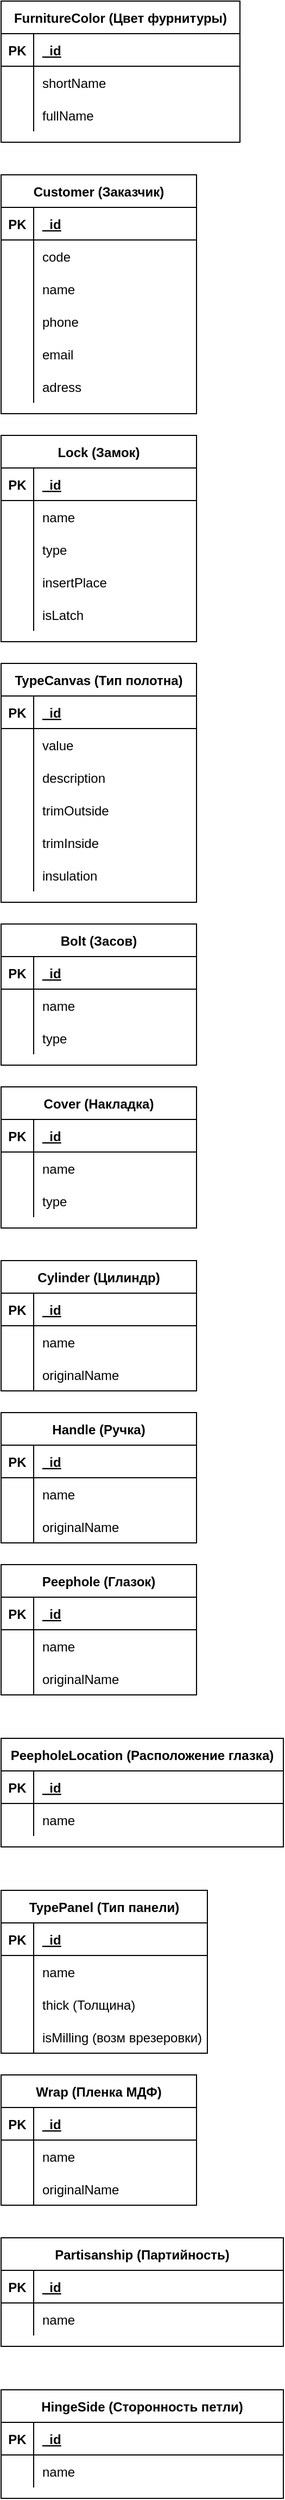 <mxfile version="14.9.0" type="device"><diagram id="l-mtYoBG8Vx6qsjBU6N0" name="Page-1"><mxGraphModel dx="1176" dy="794" grid="1" gridSize="10" guides="1" tooltips="1" connect="1" arrows="1" fold="1" page="1" pageScale="1" pageWidth="1169" pageHeight="1654" math="0" shadow="0"><root><mxCell id="0"/><mxCell id="1" parent="0"/><mxCell id="fNN3qeWHkNXf5BwSSyMO-2" value="FurnitureColor (Цвет фурнитуры)" style="shape=table;startSize=30;container=1;collapsible=1;childLayout=tableLayout;fixedRows=1;rowLines=0;fontStyle=1;align=center;resizeLast=1;swimlaneFillColor=none;" parent="1" vertex="1"><mxGeometry x="40" y="40" width="220" height="130" as="geometry"/></mxCell><mxCell id="fNN3qeWHkNXf5BwSSyMO-3" value="" style="shape=partialRectangle;collapsible=0;dropTarget=0;pointerEvents=0;fillColor=none;top=0;left=0;bottom=1;right=0;points=[[0,0.5],[1,0.5]];portConstraint=eastwest;" parent="fNN3qeWHkNXf5BwSSyMO-2" vertex="1"><mxGeometry y="30" width="220" height="30" as="geometry"/></mxCell><mxCell id="fNN3qeWHkNXf5BwSSyMO-4" value="PK" style="shape=partialRectangle;connectable=0;fillColor=none;top=0;left=0;bottom=0;right=0;fontStyle=1;overflow=hidden;" parent="fNN3qeWHkNXf5BwSSyMO-3" vertex="1"><mxGeometry width="30" height="30" as="geometry"/></mxCell><mxCell id="fNN3qeWHkNXf5BwSSyMO-5" value="_id" style="shape=partialRectangle;connectable=0;fillColor=none;top=0;left=0;bottom=0;right=0;align=left;spacingLeft=6;fontStyle=5;overflow=hidden;" parent="fNN3qeWHkNXf5BwSSyMO-3" vertex="1"><mxGeometry x="30" width="190" height="30" as="geometry"/></mxCell><mxCell id="fNN3qeWHkNXf5BwSSyMO-6" value="" style="shape=partialRectangle;collapsible=0;dropTarget=0;pointerEvents=0;fillColor=none;top=0;left=0;bottom=0;right=0;points=[[0,0.5],[1,0.5]];portConstraint=eastwest;" parent="fNN3qeWHkNXf5BwSSyMO-2" vertex="1"><mxGeometry y="60" width="220" height="30" as="geometry"/></mxCell><mxCell id="fNN3qeWHkNXf5BwSSyMO-7" value="" style="shape=partialRectangle;connectable=0;fillColor=none;top=0;left=0;bottom=0;right=0;editable=1;overflow=hidden;" parent="fNN3qeWHkNXf5BwSSyMO-6" vertex="1"><mxGeometry width="30" height="30" as="geometry"/></mxCell><mxCell id="fNN3qeWHkNXf5BwSSyMO-8" value="shortName" style="shape=partialRectangle;connectable=0;fillColor=none;top=0;left=0;bottom=0;right=0;align=left;spacingLeft=6;overflow=hidden;" parent="fNN3qeWHkNXf5BwSSyMO-6" vertex="1"><mxGeometry x="30" width="190" height="30" as="geometry"/></mxCell><mxCell id="fNN3qeWHkNXf5BwSSyMO-9" value="" style="shape=partialRectangle;collapsible=0;dropTarget=0;pointerEvents=0;fillColor=none;top=0;left=0;bottom=0;right=0;points=[[0,0.5],[1,0.5]];portConstraint=eastwest;" parent="fNN3qeWHkNXf5BwSSyMO-2" vertex="1"><mxGeometry y="90" width="220" height="30" as="geometry"/></mxCell><mxCell id="fNN3qeWHkNXf5BwSSyMO-10" value="" style="shape=partialRectangle;connectable=0;fillColor=none;top=0;left=0;bottom=0;right=0;editable=1;overflow=hidden;" parent="fNN3qeWHkNXf5BwSSyMO-9" vertex="1"><mxGeometry width="30" height="30" as="geometry"/></mxCell><mxCell id="fNN3qeWHkNXf5BwSSyMO-11" value="fullName" style="shape=partialRectangle;connectable=0;fillColor=none;top=0;left=0;bottom=0;right=0;align=left;spacingLeft=6;overflow=hidden;" parent="fNN3qeWHkNXf5BwSSyMO-9" vertex="1"><mxGeometry x="30" width="190" height="30" as="geometry"/></mxCell><mxCell id="fNN3qeWHkNXf5BwSSyMO-28" value="Customer (Заказчик)" style="shape=table;startSize=30;container=1;collapsible=1;childLayout=tableLayout;fixedRows=1;rowLines=0;fontStyle=1;align=center;resizeLast=1;" parent="1" vertex="1"><mxGeometry x="40" y="200" width="180" height="220" as="geometry"/></mxCell><mxCell id="fNN3qeWHkNXf5BwSSyMO-29" value="" style="shape=partialRectangle;collapsible=0;dropTarget=0;pointerEvents=0;fillColor=none;top=0;left=0;bottom=1;right=0;points=[[0,0.5],[1,0.5]];portConstraint=eastwest;" parent="fNN3qeWHkNXf5BwSSyMO-28" vertex="1"><mxGeometry y="30" width="180" height="30" as="geometry"/></mxCell><mxCell id="fNN3qeWHkNXf5BwSSyMO-30" value="PK" style="shape=partialRectangle;connectable=0;fillColor=none;top=0;left=0;bottom=0;right=0;fontStyle=1;overflow=hidden;" parent="fNN3qeWHkNXf5BwSSyMO-29" vertex="1"><mxGeometry width="30" height="30" as="geometry"/></mxCell><mxCell id="fNN3qeWHkNXf5BwSSyMO-31" value="_id" style="shape=partialRectangle;connectable=0;fillColor=none;top=0;left=0;bottom=0;right=0;align=left;spacingLeft=6;fontStyle=5;overflow=hidden;" parent="fNN3qeWHkNXf5BwSSyMO-29" vertex="1"><mxGeometry x="30" width="150" height="30" as="geometry"/></mxCell><mxCell id="fNN3qeWHkNXf5BwSSyMO-32" value="" style="shape=partialRectangle;collapsible=0;dropTarget=0;pointerEvents=0;fillColor=none;top=0;left=0;bottom=0;right=0;points=[[0,0.5],[1,0.5]];portConstraint=eastwest;" parent="fNN3qeWHkNXf5BwSSyMO-28" vertex="1"><mxGeometry y="60" width="180" height="30" as="geometry"/></mxCell><mxCell id="fNN3qeWHkNXf5BwSSyMO-33" value="" style="shape=partialRectangle;connectable=0;fillColor=none;top=0;left=0;bottom=0;right=0;editable=1;overflow=hidden;" parent="fNN3qeWHkNXf5BwSSyMO-32" vertex="1"><mxGeometry width="30" height="30" as="geometry"/></mxCell><mxCell id="fNN3qeWHkNXf5BwSSyMO-34" value="code" style="shape=partialRectangle;connectable=0;fillColor=none;top=0;left=0;bottom=0;right=0;align=left;spacingLeft=6;overflow=hidden;" parent="fNN3qeWHkNXf5BwSSyMO-32" vertex="1"><mxGeometry x="30" width="150" height="30" as="geometry"/></mxCell><mxCell id="fNN3qeWHkNXf5BwSSyMO-35" value="" style="shape=partialRectangle;collapsible=0;dropTarget=0;pointerEvents=0;fillColor=none;top=0;left=0;bottom=0;right=0;points=[[0,0.5],[1,0.5]];portConstraint=eastwest;" parent="fNN3qeWHkNXf5BwSSyMO-28" vertex="1"><mxGeometry y="90" width="180" height="30" as="geometry"/></mxCell><mxCell id="fNN3qeWHkNXf5BwSSyMO-36" value="" style="shape=partialRectangle;connectable=0;fillColor=none;top=0;left=0;bottom=0;right=0;editable=1;overflow=hidden;" parent="fNN3qeWHkNXf5BwSSyMO-35" vertex="1"><mxGeometry width="30" height="30" as="geometry"/></mxCell><mxCell id="fNN3qeWHkNXf5BwSSyMO-37" value="name" style="shape=partialRectangle;connectable=0;fillColor=none;top=0;left=0;bottom=0;right=0;align=left;spacingLeft=6;overflow=hidden;" parent="fNN3qeWHkNXf5BwSSyMO-35" vertex="1"><mxGeometry x="30" width="150" height="30" as="geometry"/></mxCell><mxCell id="fNN3qeWHkNXf5BwSSyMO-38" value="" style="shape=partialRectangle;collapsible=0;dropTarget=0;pointerEvents=0;fillColor=none;top=0;left=0;bottom=0;right=0;points=[[0,0.5],[1,0.5]];portConstraint=eastwest;" parent="fNN3qeWHkNXf5BwSSyMO-28" vertex="1"><mxGeometry y="120" width="180" height="30" as="geometry"/></mxCell><mxCell id="fNN3qeWHkNXf5BwSSyMO-39" value="" style="shape=partialRectangle;connectable=0;fillColor=none;top=0;left=0;bottom=0;right=0;editable=1;overflow=hidden;" parent="fNN3qeWHkNXf5BwSSyMO-38" vertex="1"><mxGeometry width="30" height="30" as="geometry"/></mxCell><mxCell id="fNN3qeWHkNXf5BwSSyMO-40" value="phone" style="shape=partialRectangle;connectable=0;fillColor=none;top=0;left=0;bottom=0;right=0;align=left;spacingLeft=6;overflow=hidden;" parent="fNN3qeWHkNXf5BwSSyMO-38" vertex="1"><mxGeometry x="30" width="150" height="30" as="geometry"/></mxCell><mxCell id="fNN3qeWHkNXf5BwSSyMO-41" value="" style="shape=partialRectangle;collapsible=0;dropTarget=0;pointerEvents=0;fillColor=none;top=0;left=0;bottom=0;right=0;points=[[0,0.5],[1,0.5]];portConstraint=eastwest;" parent="fNN3qeWHkNXf5BwSSyMO-28" vertex="1"><mxGeometry y="150" width="180" height="30" as="geometry"/></mxCell><mxCell id="fNN3qeWHkNXf5BwSSyMO-42" value="" style="shape=partialRectangle;connectable=0;fillColor=none;top=0;left=0;bottom=0;right=0;editable=1;overflow=hidden;" parent="fNN3qeWHkNXf5BwSSyMO-41" vertex="1"><mxGeometry width="30" height="30" as="geometry"/></mxCell><mxCell id="fNN3qeWHkNXf5BwSSyMO-43" value="email" style="shape=partialRectangle;connectable=0;fillColor=none;top=0;left=0;bottom=0;right=0;align=left;spacingLeft=6;overflow=hidden;" parent="fNN3qeWHkNXf5BwSSyMO-41" vertex="1"><mxGeometry x="30" width="150" height="30" as="geometry"/></mxCell><mxCell id="fNN3qeWHkNXf5BwSSyMO-44" value="" style="shape=partialRectangle;collapsible=0;dropTarget=0;pointerEvents=0;fillColor=none;top=0;left=0;bottom=0;right=0;points=[[0,0.5],[1,0.5]];portConstraint=eastwest;" parent="fNN3qeWHkNXf5BwSSyMO-28" vertex="1"><mxGeometry y="180" width="180" height="30" as="geometry"/></mxCell><mxCell id="fNN3qeWHkNXf5BwSSyMO-45" value="" style="shape=partialRectangle;connectable=0;fillColor=none;top=0;left=0;bottom=0;right=0;editable=1;overflow=hidden;" parent="fNN3qeWHkNXf5BwSSyMO-44" vertex="1"><mxGeometry width="30" height="30" as="geometry"/></mxCell><mxCell id="fNN3qeWHkNXf5BwSSyMO-46" value="adress" style="shape=partialRectangle;connectable=0;fillColor=none;top=0;left=0;bottom=0;right=0;align=left;spacingLeft=6;overflow=hidden;" parent="fNN3qeWHkNXf5BwSSyMO-44" vertex="1"><mxGeometry x="30" width="150" height="30" as="geometry"/></mxCell><mxCell id="fNN3qeWHkNXf5BwSSyMO-48" value="Lock (Замок)" style="shape=table;startSize=30;container=1;collapsible=1;childLayout=tableLayout;fixedRows=1;rowLines=0;fontStyle=1;align=center;resizeLast=1;" parent="1" vertex="1"><mxGeometry x="40" y="440" width="180" height="190" as="geometry"/></mxCell><mxCell id="fNN3qeWHkNXf5BwSSyMO-49" value="" style="shape=partialRectangle;collapsible=0;dropTarget=0;pointerEvents=0;fillColor=none;top=0;left=0;bottom=1;right=0;points=[[0,0.5],[1,0.5]];portConstraint=eastwest;" parent="fNN3qeWHkNXf5BwSSyMO-48" vertex="1"><mxGeometry y="30" width="180" height="30" as="geometry"/></mxCell><mxCell id="fNN3qeWHkNXf5BwSSyMO-50" value="PK" style="shape=partialRectangle;connectable=0;fillColor=none;top=0;left=0;bottom=0;right=0;fontStyle=1;overflow=hidden;" parent="fNN3qeWHkNXf5BwSSyMO-49" vertex="1"><mxGeometry width="30" height="30" as="geometry"/></mxCell><mxCell id="fNN3qeWHkNXf5BwSSyMO-51" value="_id" style="shape=partialRectangle;connectable=0;fillColor=none;top=0;left=0;bottom=0;right=0;align=left;spacingLeft=6;fontStyle=5;overflow=hidden;" parent="fNN3qeWHkNXf5BwSSyMO-49" vertex="1"><mxGeometry x="30" width="150" height="30" as="geometry"/></mxCell><mxCell id="fNN3qeWHkNXf5BwSSyMO-52" value="" style="shape=partialRectangle;collapsible=0;dropTarget=0;pointerEvents=0;fillColor=none;top=0;left=0;bottom=0;right=0;points=[[0,0.5],[1,0.5]];portConstraint=eastwest;" parent="fNN3qeWHkNXf5BwSSyMO-48" vertex="1"><mxGeometry y="60" width="180" height="30" as="geometry"/></mxCell><mxCell id="fNN3qeWHkNXf5BwSSyMO-53" value="" style="shape=partialRectangle;connectable=0;fillColor=none;top=0;left=0;bottom=0;right=0;editable=1;overflow=hidden;" parent="fNN3qeWHkNXf5BwSSyMO-52" vertex="1"><mxGeometry width="30" height="30" as="geometry"/></mxCell><mxCell id="fNN3qeWHkNXf5BwSSyMO-54" value="name" style="shape=partialRectangle;connectable=0;fillColor=none;top=0;left=0;bottom=0;right=0;align=left;spacingLeft=6;overflow=hidden;" parent="fNN3qeWHkNXf5BwSSyMO-52" vertex="1"><mxGeometry x="30" width="150" height="30" as="geometry"/></mxCell><mxCell id="fNN3qeWHkNXf5BwSSyMO-55" value="" style="shape=partialRectangle;collapsible=0;dropTarget=0;pointerEvents=0;fillColor=none;top=0;left=0;bottom=0;right=0;points=[[0,0.5],[1,0.5]];portConstraint=eastwest;" parent="fNN3qeWHkNXf5BwSSyMO-48" vertex="1"><mxGeometry y="90" width="180" height="30" as="geometry"/></mxCell><mxCell id="fNN3qeWHkNXf5BwSSyMO-56" value="" style="shape=partialRectangle;connectable=0;fillColor=none;top=0;left=0;bottom=0;right=0;editable=1;overflow=hidden;" parent="fNN3qeWHkNXf5BwSSyMO-55" vertex="1"><mxGeometry width="30" height="30" as="geometry"/></mxCell><mxCell id="fNN3qeWHkNXf5BwSSyMO-57" value="type" style="shape=partialRectangle;connectable=0;fillColor=none;top=0;left=0;bottom=0;right=0;align=left;spacingLeft=6;overflow=hidden;" parent="fNN3qeWHkNXf5BwSSyMO-55" vertex="1"><mxGeometry x="30" width="150" height="30" as="geometry"/></mxCell><mxCell id="fNN3qeWHkNXf5BwSSyMO-58" value="" style="shape=partialRectangle;collapsible=0;dropTarget=0;pointerEvents=0;fillColor=none;top=0;left=0;bottom=0;right=0;points=[[0,0.5],[1,0.5]];portConstraint=eastwest;" parent="fNN3qeWHkNXf5BwSSyMO-48" vertex="1"><mxGeometry y="120" width="180" height="30" as="geometry"/></mxCell><mxCell id="fNN3qeWHkNXf5BwSSyMO-59" value="" style="shape=partialRectangle;connectable=0;fillColor=none;top=0;left=0;bottom=0;right=0;editable=1;overflow=hidden;" parent="fNN3qeWHkNXf5BwSSyMO-58" vertex="1"><mxGeometry width="30" height="30" as="geometry"/></mxCell><mxCell id="fNN3qeWHkNXf5BwSSyMO-60" value="insertPlace" style="shape=partialRectangle;connectable=0;fillColor=none;top=0;left=0;bottom=0;right=0;align=left;spacingLeft=6;overflow=hidden;" parent="fNN3qeWHkNXf5BwSSyMO-58" vertex="1"><mxGeometry x="30" width="150" height="30" as="geometry"/></mxCell><mxCell id="fNN3qeWHkNXf5BwSSyMO-61" value="" style="shape=partialRectangle;collapsible=0;dropTarget=0;pointerEvents=0;fillColor=none;top=0;left=0;bottom=0;right=0;points=[[0,0.5],[1,0.5]];portConstraint=eastwest;" parent="fNN3qeWHkNXf5BwSSyMO-48" vertex="1"><mxGeometry y="150" width="180" height="30" as="geometry"/></mxCell><mxCell id="fNN3qeWHkNXf5BwSSyMO-62" value="" style="shape=partialRectangle;connectable=0;fillColor=none;top=0;left=0;bottom=0;right=0;editable=1;overflow=hidden;" parent="fNN3qeWHkNXf5BwSSyMO-61" vertex="1"><mxGeometry width="30" height="30" as="geometry"/></mxCell><mxCell id="fNN3qeWHkNXf5BwSSyMO-63" value="isLatch" style="shape=partialRectangle;connectable=0;fillColor=none;top=0;left=0;bottom=0;right=0;align=left;spacingLeft=6;overflow=hidden;" parent="fNN3qeWHkNXf5BwSSyMO-61" vertex="1"><mxGeometry x="30" width="150" height="30" as="geometry"/></mxCell><mxCell id="fNN3qeWHkNXf5BwSSyMO-67" value="TypeCanvas (Тип полотна)" style="shape=table;startSize=30;container=1;collapsible=1;childLayout=tableLayout;fixedRows=1;rowLines=0;fontStyle=1;align=center;resizeLast=1;" parent="1" vertex="1"><mxGeometry x="40" y="650" width="180" height="220" as="geometry"/></mxCell><mxCell id="fNN3qeWHkNXf5BwSSyMO-68" value="" style="shape=partialRectangle;collapsible=0;dropTarget=0;pointerEvents=0;fillColor=none;top=0;left=0;bottom=1;right=0;points=[[0,0.5],[1,0.5]];portConstraint=eastwest;" parent="fNN3qeWHkNXf5BwSSyMO-67" vertex="1"><mxGeometry y="30" width="180" height="30" as="geometry"/></mxCell><mxCell id="fNN3qeWHkNXf5BwSSyMO-69" value="PK" style="shape=partialRectangle;connectable=0;fillColor=none;top=0;left=0;bottom=0;right=0;fontStyle=1;overflow=hidden;" parent="fNN3qeWHkNXf5BwSSyMO-68" vertex="1"><mxGeometry width="30" height="30" as="geometry"/></mxCell><mxCell id="fNN3qeWHkNXf5BwSSyMO-70" value="_id" style="shape=partialRectangle;connectable=0;fillColor=none;top=0;left=0;bottom=0;right=0;align=left;spacingLeft=6;fontStyle=5;overflow=hidden;" parent="fNN3qeWHkNXf5BwSSyMO-68" vertex="1"><mxGeometry x="30" width="150" height="30" as="geometry"/></mxCell><mxCell id="fNN3qeWHkNXf5BwSSyMO-71" value="" style="shape=partialRectangle;collapsible=0;dropTarget=0;pointerEvents=0;fillColor=none;top=0;left=0;bottom=0;right=0;points=[[0,0.5],[1,0.5]];portConstraint=eastwest;" parent="fNN3qeWHkNXf5BwSSyMO-67" vertex="1"><mxGeometry y="60" width="180" height="30" as="geometry"/></mxCell><mxCell id="fNN3qeWHkNXf5BwSSyMO-72" value="" style="shape=partialRectangle;connectable=0;fillColor=none;top=0;left=0;bottom=0;right=0;editable=1;overflow=hidden;" parent="fNN3qeWHkNXf5BwSSyMO-71" vertex="1"><mxGeometry width="30" height="30" as="geometry"/></mxCell><mxCell id="fNN3qeWHkNXf5BwSSyMO-73" value="value" style="shape=partialRectangle;connectable=0;fillColor=none;top=0;left=0;bottom=0;right=0;align=left;spacingLeft=6;overflow=hidden;" parent="fNN3qeWHkNXf5BwSSyMO-71" vertex="1"><mxGeometry x="30" width="150" height="30" as="geometry"/></mxCell><mxCell id="fNN3qeWHkNXf5BwSSyMO-74" value="" style="shape=partialRectangle;collapsible=0;dropTarget=0;pointerEvents=0;fillColor=none;top=0;left=0;bottom=0;right=0;points=[[0,0.5],[1,0.5]];portConstraint=eastwest;" parent="fNN3qeWHkNXf5BwSSyMO-67" vertex="1"><mxGeometry y="90" width="180" height="30" as="geometry"/></mxCell><mxCell id="fNN3qeWHkNXf5BwSSyMO-75" value="" style="shape=partialRectangle;connectable=0;fillColor=none;top=0;left=0;bottom=0;right=0;editable=1;overflow=hidden;" parent="fNN3qeWHkNXf5BwSSyMO-74" vertex="1"><mxGeometry width="30" height="30" as="geometry"/></mxCell><mxCell id="fNN3qeWHkNXf5BwSSyMO-76" value="description" style="shape=partialRectangle;connectable=0;fillColor=none;top=0;left=0;bottom=0;right=0;align=left;spacingLeft=6;overflow=hidden;" parent="fNN3qeWHkNXf5BwSSyMO-74" vertex="1"><mxGeometry x="30" width="150" height="30" as="geometry"/></mxCell><mxCell id="fNN3qeWHkNXf5BwSSyMO-77" value="" style="shape=partialRectangle;collapsible=0;dropTarget=0;pointerEvents=0;fillColor=none;top=0;left=0;bottom=0;right=0;points=[[0,0.5],[1,0.5]];portConstraint=eastwest;" parent="fNN3qeWHkNXf5BwSSyMO-67" vertex="1"><mxGeometry y="120" width="180" height="30" as="geometry"/></mxCell><mxCell id="fNN3qeWHkNXf5BwSSyMO-78" value="" style="shape=partialRectangle;connectable=0;fillColor=none;top=0;left=0;bottom=0;right=0;editable=1;overflow=hidden;" parent="fNN3qeWHkNXf5BwSSyMO-77" vertex="1"><mxGeometry width="30" height="30" as="geometry"/></mxCell><mxCell id="fNN3qeWHkNXf5BwSSyMO-79" value="trimOutside" style="shape=partialRectangle;connectable=0;fillColor=none;top=0;left=0;bottom=0;right=0;align=left;spacingLeft=6;overflow=hidden;" parent="fNN3qeWHkNXf5BwSSyMO-77" vertex="1"><mxGeometry x="30" width="150" height="30" as="geometry"/></mxCell><mxCell id="fNN3qeWHkNXf5BwSSyMO-80" value="" style="shape=partialRectangle;collapsible=0;dropTarget=0;pointerEvents=0;fillColor=none;top=0;left=0;bottom=0;right=0;points=[[0,0.5],[1,0.5]];portConstraint=eastwest;" parent="fNN3qeWHkNXf5BwSSyMO-67" vertex="1"><mxGeometry y="150" width="180" height="30" as="geometry"/></mxCell><mxCell id="fNN3qeWHkNXf5BwSSyMO-81" value="" style="shape=partialRectangle;connectable=0;fillColor=none;top=0;left=0;bottom=0;right=0;editable=1;overflow=hidden;" parent="fNN3qeWHkNXf5BwSSyMO-80" vertex="1"><mxGeometry width="30" height="30" as="geometry"/></mxCell><mxCell id="fNN3qeWHkNXf5BwSSyMO-82" value="trimInside" style="shape=partialRectangle;connectable=0;fillColor=none;top=0;left=0;bottom=0;right=0;align=left;spacingLeft=6;overflow=hidden;" parent="fNN3qeWHkNXf5BwSSyMO-80" vertex="1"><mxGeometry x="30" width="150" height="30" as="geometry"/></mxCell><mxCell id="fNN3qeWHkNXf5BwSSyMO-83" value="" style="shape=partialRectangle;collapsible=0;dropTarget=0;pointerEvents=0;fillColor=none;top=0;left=0;bottom=0;right=0;points=[[0,0.5],[1,0.5]];portConstraint=eastwest;" parent="fNN3qeWHkNXf5BwSSyMO-67" vertex="1"><mxGeometry y="180" width="180" height="30" as="geometry"/></mxCell><mxCell id="fNN3qeWHkNXf5BwSSyMO-84" value="" style="shape=partialRectangle;connectable=0;fillColor=none;top=0;left=0;bottom=0;right=0;editable=1;overflow=hidden;" parent="fNN3qeWHkNXf5BwSSyMO-83" vertex="1"><mxGeometry width="30" height="30" as="geometry"/></mxCell><mxCell id="fNN3qeWHkNXf5BwSSyMO-85" value="insulation" style="shape=partialRectangle;connectable=0;fillColor=none;top=0;left=0;bottom=0;right=0;align=left;spacingLeft=6;overflow=hidden;" parent="fNN3qeWHkNXf5BwSSyMO-83" vertex="1"><mxGeometry x="30" width="150" height="30" as="geometry"/></mxCell><mxCell id="H2WYrv99I5YT-gyD1y0T-1" value="Bolt (Засов)" style="shape=table;startSize=30;container=1;collapsible=1;childLayout=tableLayout;fixedRows=1;rowLines=0;fontStyle=1;align=center;resizeLast=1;" parent="1" vertex="1"><mxGeometry x="40" y="890" width="180" height="130" as="geometry"/></mxCell><mxCell id="H2WYrv99I5YT-gyD1y0T-2" value="" style="shape=partialRectangle;collapsible=0;dropTarget=0;pointerEvents=0;fillColor=none;top=0;left=0;bottom=1;right=0;points=[[0,0.5],[1,0.5]];portConstraint=eastwest;" parent="H2WYrv99I5YT-gyD1y0T-1" vertex="1"><mxGeometry y="30" width="180" height="30" as="geometry"/></mxCell><mxCell id="H2WYrv99I5YT-gyD1y0T-3" value="PK" style="shape=partialRectangle;connectable=0;fillColor=none;top=0;left=0;bottom=0;right=0;fontStyle=1;overflow=hidden;" parent="H2WYrv99I5YT-gyD1y0T-2" vertex="1"><mxGeometry width="30" height="30" as="geometry"/></mxCell><mxCell id="H2WYrv99I5YT-gyD1y0T-4" value="_id" style="shape=partialRectangle;connectable=0;fillColor=none;top=0;left=0;bottom=0;right=0;align=left;spacingLeft=6;fontStyle=5;overflow=hidden;" parent="H2WYrv99I5YT-gyD1y0T-2" vertex="1"><mxGeometry x="30" width="150" height="30" as="geometry"/></mxCell><mxCell id="H2WYrv99I5YT-gyD1y0T-5" value="" style="shape=partialRectangle;collapsible=0;dropTarget=0;pointerEvents=0;fillColor=none;top=0;left=0;bottom=0;right=0;points=[[0,0.5],[1,0.5]];portConstraint=eastwest;" parent="H2WYrv99I5YT-gyD1y0T-1" vertex="1"><mxGeometry y="60" width="180" height="30" as="geometry"/></mxCell><mxCell id="H2WYrv99I5YT-gyD1y0T-6" value="" style="shape=partialRectangle;connectable=0;fillColor=none;top=0;left=0;bottom=0;right=0;editable=1;overflow=hidden;" parent="H2WYrv99I5YT-gyD1y0T-5" vertex="1"><mxGeometry width="30" height="30" as="geometry"/></mxCell><mxCell id="H2WYrv99I5YT-gyD1y0T-7" value="name" style="shape=partialRectangle;connectable=0;fillColor=none;top=0;left=0;bottom=0;right=0;align=left;spacingLeft=6;overflow=hidden;" parent="H2WYrv99I5YT-gyD1y0T-5" vertex="1"><mxGeometry x="30" width="150" height="30" as="geometry"/></mxCell><mxCell id="H2WYrv99I5YT-gyD1y0T-8" value="" style="shape=partialRectangle;collapsible=0;dropTarget=0;pointerEvents=0;fillColor=none;top=0;left=0;bottom=0;right=0;points=[[0,0.5],[1,0.5]];portConstraint=eastwest;" parent="H2WYrv99I5YT-gyD1y0T-1" vertex="1"><mxGeometry y="90" width="180" height="30" as="geometry"/></mxCell><mxCell id="H2WYrv99I5YT-gyD1y0T-9" value="" style="shape=partialRectangle;connectable=0;fillColor=none;top=0;left=0;bottom=0;right=0;editable=1;overflow=hidden;" parent="H2WYrv99I5YT-gyD1y0T-8" vertex="1"><mxGeometry width="30" height="30" as="geometry"/></mxCell><mxCell id="H2WYrv99I5YT-gyD1y0T-10" value="type" style="shape=partialRectangle;connectable=0;fillColor=none;top=0;left=0;bottom=0;right=0;align=left;spacingLeft=6;overflow=hidden;" parent="H2WYrv99I5YT-gyD1y0T-8" vertex="1"><mxGeometry x="30" width="150" height="30" as="geometry"/></mxCell><mxCell id="H2WYrv99I5YT-gyD1y0T-14" value="Cover (Накладка)" style="shape=table;startSize=30;container=1;collapsible=1;childLayout=tableLayout;fixedRows=1;rowLines=0;fontStyle=1;align=center;resizeLast=1;" parent="1" vertex="1"><mxGeometry x="40" y="1040" width="180" height="130" as="geometry"/></mxCell><mxCell id="H2WYrv99I5YT-gyD1y0T-15" value="" style="shape=partialRectangle;collapsible=0;dropTarget=0;pointerEvents=0;fillColor=none;top=0;left=0;bottom=1;right=0;points=[[0,0.5],[1,0.5]];portConstraint=eastwest;" parent="H2WYrv99I5YT-gyD1y0T-14" vertex="1"><mxGeometry y="30" width="180" height="30" as="geometry"/></mxCell><mxCell id="H2WYrv99I5YT-gyD1y0T-16" value="PK" style="shape=partialRectangle;connectable=0;fillColor=none;top=0;left=0;bottom=0;right=0;fontStyle=1;overflow=hidden;" parent="H2WYrv99I5YT-gyD1y0T-15" vertex="1"><mxGeometry width="30" height="30" as="geometry"/></mxCell><mxCell id="H2WYrv99I5YT-gyD1y0T-17" value="_id" style="shape=partialRectangle;connectable=0;fillColor=none;top=0;left=0;bottom=0;right=0;align=left;spacingLeft=6;fontStyle=5;overflow=hidden;" parent="H2WYrv99I5YT-gyD1y0T-15" vertex="1"><mxGeometry x="30" width="150" height="30" as="geometry"/></mxCell><mxCell id="H2WYrv99I5YT-gyD1y0T-18" value="" style="shape=partialRectangle;collapsible=0;dropTarget=0;pointerEvents=0;fillColor=none;top=0;left=0;bottom=0;right=0;points=[[0,0.5],[1,0.5]];portConstraint=eastwest;" parent="H2WYrv99I5YT-gyD1y0T-14" vertex="1"><mxGeometry y="60" width="180" height="30" as="geometry"/></mxCell><mxCell id="H2WYrv99I5YT-gyD1y0T-19" value="" style="shape=partialRectangle;connectable=0;fillColor=none;top=0;left=0;bottom=0;right=0;editable=1;overflow=hidden;" parent="H2WYrv99I5YT-gyD1y0T-18" vertex="1"><mxGeometry width="30" height="30" as="geometry"/></mxCell><mxCell id="H2WYrv99I5YT-gyD1y0T-20" value="name" style="shape=partialRectangle;connectable=0;fillColor=none;top=0;left=0;bottom=0;right=0;align=left;spacingLeft=6;overflow=hidden;" parent="H2WYrv99I5YT-gyD1y0T-18" vertex="1"><mxGeometry x="30" width="150" height="30" as="geometry"/></mxCell><mxCell id="H2WYrv99I5YT-gyD1y0T-21" value="" style="shape=partialRectangle;collapsible=0;dropTarget=0;pointerEvents=0;fillColor=none;top=0;left=0;bottom=0;right=0;points=[[0,0.5],[1,0.5]];portConstraint=eastwest;" parent="H2WYrv99I5YT-gyD1y0T-14" vertex="1"><mxGeometry y="90" width="180" height="30" as="geometry"/></mxCell><mxCell id="H2WYrv99I5YT-gyD1y0T-22" value="" style="shape=partialRectangle;connectable=0;fillColor=none;top=0;left=0;bottom=0;right=0;editable=1;overflow=hidden;" parent="H2WYrv99I5YT-gyD1y0T-21" vertex="1"><mxGeometry width="30" height="30" as="geometry"/></mxCell><mxCell id="H2WYrv99I5YT-gyD1y0T-23" value="type" style="shape=partialRectangle;connectable=0;fillColor=none;top=0;left=0;bottom=0;right=0;align=left;spacingLeft=6;overflow=hidden;" parent="H2WYrv99I5YT-gyD1y0T-21" vertex="1"><mxGeometry x="30" width="150" height="30" as="geometry"/></mxCell><mxCell id="wjBQeYH3-AJlxtxYRTLi-1" value="Cylinder (Цилиндр)" style="shape=table;startSize=30;container=1;collapsible=1;childLayout=tableLayout;fixedRows=1;rowLines=0;fontStyle=1;align=center;resizeLast=1;" parent="1" vertex="1"><mxGeometry x="40" y="1200" width="180" height="120" as="geometry"/></mxCell><mxCell id="wjBQeYH3-AJlxtxYRTLi-2" value="" style="shape=partialRectangle;collapsible=0;dropTarget=0;pointerEvents=0;fillColor=none;top=0;left=0;bottom=1;right=0;points=[[0,0.5],[1,0.5]];portConstraint=eastwest;" parent="wjBQeYH3-AJlxtxYRTLi-1" vertex="1"><mxGeometry y="30" width="180" height="30" as="geometry"/></mxCell><mxCell id="wjBQeYH3-AJlxtxYRTLi-3" value="PK" style="shape=partialRectangle;connectable=0;fillColor=none;top=0;left=0;bottom=0;right=0;fontStyle=1;overflow=hidden;" parent="wjBQeYH3-AJlxtxYRTLi-2" vertex="1"><mxGeometry width="30" height="30" as="geometry"/></mxCell><mxCell id="wjBQeYH3-AJlxtxYRTLi-4" value="_id" style="shape=partialRectangle;connectable=0;fillColor=none;top=0;left=0;bottom=0;right=0;align=left;spacingLeft=6;fontStyle=5;overflow=hidden;" parent="wjBQeYH3-AJlxtxYRTLi-2" vertex="1"><mxGeometry x="30" width="150" height="30" as="geometry"/></mxCell><mxCell id="wjBQeYH3-AJlxtxYRTLi-5" value="" style="shape=partialRectangle;collapsible=0;dropTarget=0;pointerEvents=0;fillColor=none;top=0;left=0;bottom=0;right=0;points=[[0,0.5],[1,0.5]];portConstraint=eastwest;" parent="wjBQeYH3-AJlxtxYRTLi-1" vertex="1"><mxGeometry y="60" width="180" height="30" as="geometry"/></mxCell><mxCell id="wjBQeYH3-AJlxtxYRTLi-6" value="" style="shape=partialRectangle;connectable=0;fillColor=none;top=0;left=0;bottom=0;right=0;editable=1;overflow=hidden;" parent="wjBQeYH3-AJlxtxYRTLi-5" vertex="1"><mxGeometry width="30" height="30" as="geometry"/></mxCell><mxCell id="wjBQeYH3-AJlxtxYRTLi-7" value="name" style="shape=partialRectangle;connectable=0;fillColor=none;top=0;left=0;bottom=0;right=0;align=left;spacingLeft=6;overflow=hidden;" parent="wjBQeYH3-AJlxtxYRTLi-5" vertex="1"><mxGeometry x="30" width="150" height="30" as="geometry"/></mxCell><mxCell id="wjBQeYH3-AJlxtxYRTLi-8" value="" style="shape=partialRectangle;collapsible=0;dropTarget=0;pointerEvents=0;fillColor=none;top=0;left=0;bottom=0;right=0;points=[[0,0.5],[1,0.5]];portConstraint=eastwest;" parent="wjBQeYH3-AJlxtxYRTLi-1" vertex="1"><mxGeometry y="90" width="180" height="30" as="geometry"/></mxCell><mxCell id="wjBQeYH3-AJlxtxYRTLi-9" value="" style="shape=partialRectangle;connectable=0;fillColor=none;top=0;left=0;bottom=0;right=0;editable=1;overflow=hidden;" parent="wjBQeYH3-AJlxtxYRTLi-8" vertex="1"><mxGeometry width="30" height="30" as="geometry"/></mxCell><mxCell id="wjBQeYH3-AJlxtxYRTLi-10" value="originalName" style="shape=partialRectangle;connectable=0;fillColor=none;top=0;left=0;bottom=0;right=0;align=left;spacingLeft=6;overflow=hidden;" parent="wjBQeYH3-AJlxtxYRTLi-8" vertex="1"><mxGeometry x="30" width="150" height="30" as="geometry"/></mxCell><mxCell id="82Sk-9JHmrGhD3EheUXs-1" value="Handle (Ручка)" style="shape=table;startSize=30;container=1;collapsible=1;childLayout=tableLayout;fixedRows=1;rowLines=0;fontStyle=1;align=center;resizeLast=1;" parent="1" vertex="1"><mxGeometry x="40" y="1340" width="180" height="120" as="geometry"/></mxCell><mxCell id="82Sk-9JHmrGhD3EheUXs-2" value="" style="shape=partialRectangle;collapsible=0;dropTarget=0;pointerEvents=0;fillColor=none;top=0;left=0;bottom=1;right=0;points=[[0,0.5],[1,0.5]];portConstraint=eastwest;" parent="82Sk-9JHmrGhD3EheUXs-1" vertex="1"><mxGeometry y="30" width="180" height="30" as="geometry"/></mxCell><mxCell id="82Sk-9JHmrGhD3EheUXs-3" value="PK" style="shape=partialRectangle;connectable=0;fillColor=none;top=0;left=0;bottom=0;right=0;fontStyle=1;overflow=hidden;" parent="82Sk-9JHmrGhD3EheUXs-2" vertex="1"><mxGeometry width="30" height="30" as="geometry"/></mxCell><mxCell id="82Sk-9JHmrGhD3EheUXs-4" value="_id" style="shape=partialRectangle;connectable=0;fillColor=none;top=0;left=0;bottom=0;right=0;align=left;spacingLeft=6;fontStyle=5;overflow=hidden;" parent="82Sk-9JHmrGhD3EheUXs-2" vertex="1"><mxGeometry x="30" width="150" height="30" as="geometry"/></mxCell><mxCell id="82Sk-9JHmrGhD3EheUXs-5" value="" style="shape=partialRectangle;collapsible=0;dropTarget=0;pointerEvents=0;fillColor=none;top=0;left=0;bottom=0;right=0;points=[[0,0.5],[1,0.5]];portConstraint=eastwest;" parent="82Sk-9JHmrGhD3EheUXs-1" vertex="1"><mxGeometry y="60" width="180" height="30" as="geometry"/></mxCell><mxCell id="82Sk-9JHmrGhD3EheUXs-6" value="" style="shape=partialRectangle;connectable=0;fillColor=none;top=0;left=0;bottom=0;right=0;editable=1;overflow=hidden;" parent="82Sk-9JHmrGhD3EheUXs-5" vertex="1"><mxGeometry width="30" height="30" as="geometry"/></mxCell><mxCell id="82Sk-9JHmrGhD3EheUXs-7" value="name" style="shape=partialRectangle;connectable=0;fillColor=none;top=0;left=0;bottom=0;right=0;align=left;spacingLeft=6;overflow=hidden;" parent="82Sk-9JHmrGhD3EheUXs-5" vertex="1"><mxGeometry x="30" width="150" height="30" as="geometry"/></mxCell><mxCell id="82Sk-9JHmrGhD3EheUXs-8" value="" style="shape=partialRectangle;collapsible=0;dropTarget=0;pointerEvents=0;fillColor=none;top=0;left=0;bottom=0;right=0;points=[[0,0.5],[1,0.5]];portConstraint=eastwest;" parent="82Sk-9JHmrGhD3EheUXs-1" vertex="1"><mxGeometry y="90" width="180" height="30" as="geometry"/></mxCell><mxCell id="82Sk-9JHmrGhD3EheUXs-9" value="" style="shape=partialRectangle;connectable=0;fillColor=none;top=0;left=0;bottom=0;right=0;editable=1;overflow=hidden;" parent="82Sk-9JHmrGhD3EheUXs-8" vertex="1"><mxGeometry width="30" height="30" as="geometry"/></mxCell><mxCell id="82Sk-9JHmrGhD3EheUXs-10" value="originalName" style="shape=partialRectangle;connectable=0;fillColor=none;top=0;left=0;bottom=0;right=0;align=left;spacingLeft=6;overflow=hidden;" parent="82Sk-9JHmrGhD3EheUXs-8" vertex="1"><mxGeometry x="30" width="150" height="30" as="geometry"/></mxCell><mxCell id="1tDybsp36TNWAwEaEBnD-1" value="Peephole (Глазок)" style="shape=table;startSize=30;container=1;collapsible=1;childLayout=tableLayout;fixedRows=1;rowLines=0;fontStyle=1;align=center;resizeLast=1;" parent="1" vertex="1"><mxGeometry x="40" y="1480" width="180" height="120" as="geometry"/></mxCell><mxCell id="1tDybsp36TNWAwEaEBnD-2" value="" style="shape=partialRectangle;collapsible=0;dropTarget=0;pointerEvents=0;fillColor=none;top=0;left=0;bottom=1;right=0;points=[[0,0.5],[1,0.5]];portConstraint=eastwest;" parent="1tDybsp36TNWAwEaEBnD-1" vertex="1"><mxGeometry y="30" width="180" height="30" as="geometry"/></mxCell><mxCell id="1tDybsp36TNWAwEaEBnD-3" value="PK" style="shape=partialRectangle;connectable=0;fillColor=none;top=0;left=0;bottom=0;right=0;fontStyle=1;overflow=hidden;" parent="1tDybsp36TNWAwEaEBnD-2" vertex="1"><mxGeometry width="30" height="30" as="geometry"/></mxCell><mxCell id="1tDybsp36TNWAwEaEBnD-4" value="_id" style="shape=partialRectangle;connectable=0;fillColor=none;top=0;left=0;bottom=0;right=0;align=left;spacingLeft=6;fontStyle=5;overflow=hidden;" parent="1tDybsp36TNWAwEaEBnD-2" vertex="1"><mxGeometry x="30" width="150" height="30" as="geometry"/></mxCell><mxCell id="1tDybsp36TNWAwEaEBnD-5" value="" style="shape=partialRectangle;collapsible=0;dropTarget=0;pointerEvents=0;fillColor=none;top=0;left=0;bottom=0;right=0;points=[[0,0.5],[1,0.5]];portConstraint=eastwest;" parent="1tDybsp36TNWAwEaEBnD-1" vertex="1"><mxGeometry y="60" width="180" height="30" as="geometry"/></mxCell><mxCell id="1tDybsp36TNWAwEaEBnD-6" value="" style="shape=partialRectangle;connectable=0;fillColor=none;top=0;left=0;bottom=0;right=0;editable=1;overflow=hidden;" parent="1tDybsp36TNWAwEaEBnD-5" vertex="1"><mxGeometry width="30" height="30" as="geometry"/></mxCell><mxCell id="1tDybsp36TNWAwEaEBnD-7" value="name" style="shape=partialRectangle;connectable=0;fillColor=none;top=0;left=0;bottom=0;right=0;align=left;spacingLeft=6;overflow=hidden;" parent="1tDybsp36TNWAwEaEBnD-5" vertex="1"><mxGeometry x="30" width="150" height="30" as="geometry"/></mxCell><mxCell id="1tDybsp36TNWAwEaEBnD-24" value="" style="shape=partialRectangle;collapsible=0;dropTarget=0;pointerEvents=0;fillColor=none;top=0;left=0;bottom=0;right=0;points=[[0,0.5],[1,0.5]];portConstraint=eastwest;" parent="1tDybsp36TNWAwEaEBnD-1" vertex="1"><mxGeometry y="90" width="180" height="30" as="geometry"/></mxCell><mxCell id="1tDybsp36TNWAwEaEBnD-25" value="" style="shape=partialRectangle;connectable=0;fillColor=none;top=0;left=0;bottom=0;right=0;editable=1;overflow=hidden;" parent="1tDybsp36TNWAwEaEBnD-24" vertex="1"><mxGeometry width="30" height="30" as="geometry"/></mxCell><mxCell id="1tDybsp36TNWAwEaEBnD-26" value="originalName" style="shape=partialRectangle;connectable=0;fillColor=none;top=0;left=0;bottom=0;right=0;align=left;spacingLeft=6;overflow=hidden;" parent="1tDybsp36TNWAwEaEBnD-24" vertex="1"><mxGeometry x="30" width="150" height="30" as="geometry"/></mxCell><mxCell id="1tDybsp36TNWAwEaEBnD-14" value="PeepholeLocation (Расположение глазка)" style="shape=table;startSize=30;container=1;collapsible=1;childLayout=tableLayout;fixedRows=1;rowLines=0;fontStyle=1;align=center;resizeLast=1;" parent="1" vertex="1"><mxGeometry x="40" y="1640" width="260" height="100" as="geometry"/></mxCell><mxCell id="1tDybsp36TNWAwEaEBnD-15" value="" style="shape=partialRectangle;collapsible=0;dropTarget=0;pointerEvents=0;fillColor=none;top=0;left=0;bottom=1;right=0;points=[[0,0.5],[1,0.5]];portConstraint=eastwest;" parent="1tDybsp36TNWAwEaEBnD-14" vertex="1"><mxGeometry y="30" width="260" height="30" as="geometry"/></mxCell><mxCell id="1tDybsp36TNWAwEaEBnD-16" value="PK" style="shape=partialRectangle;connectable=0;fillColor=none;top=0;left=0;bottom=0;right=0;fontStyle=1;overflow=hidden;" parent="1tDybsp36TNWAwEaEBnD-15" vertex="1"><mxGeometry width="30" height="30" as="geometry"/></mxCell><mxCell id="1tDybsp36TNWAwEaEBnD-17" value="_id" style="shape=partialRectangle;connectable=0;fillColor=none;top=0;left=0;bottom=0;right=0;align=left;spacingLeft=6;fontStyle=5;overflow=hidden;" parent="1tDybsp36TNWAwEaEBnD-15" vertex="1"><mxGeometry x="30" width="230" height="30" as="geometry"/></mxCell><mxCell id="1tDybsp36TNWAwEaEBnD-18" value="" style="shape=partialRectangle;collapsible=0;dropTarget=0;pointerEvents=0;fillColor=none;top=0;left=0;bottom=0;right=0;points=[[0,0.5],[1,0.5]];portConstraint=eastwest;" parent="1tDybsp36TNWAwEaEBnD-14" vertex="1"><mxGeometry y="60" width="260" height="30" as="geometry"/></mxCell><mxCell id="1tDybsp36TNWAwEaEBnD-19" value="" style="shape=partialRectangle;connectable=0;fillColor=none;top=0;left=0;bottom=0;right=0;editable=1;overflow=hidden;" parent="1tDybsp36TNWAwEaEBnD-18" vertex="1"><mxGeometry width="30" height="30" as="geometry"/></mxCell><mxCell id="1tDybsp36TNWAwEaEBnD-20" value="name" style="shape=partialRectangle;connectable=0;fillColor=none;top=0;left=0;bottom=0;right=0;align=left;spacingLeft=6;overflow=hidden;" parent="1tDybsp36TNWAwEaEBnD-18" vertex="1"><mxGeometry x="30" width="230" height="30" as="geometry"/></mxCell><mxCell id="snTWFmxiexCn4XQq9Hwa-1" value="TypePanel (Тип панели)" style="shape=table;startSize=30;container=1;collapsible=1;childLayout=tableLayout;fixedRows=1;rowLines=0;fontStyle=1;align=center;resizeLast=1;" parent="1" vertex="1"><mxGeometry x="40" y="1780" width="190" height="150" as="geometry"/></mxCell><mxCell id="snTWFmxiexCn4XQq9Hwa-2" value="" style="shape=partialRectangle;collapsible=0;dropTarget=0;pointerEvents=0;fillColor=none;top=0;left=0;bottom=1;right=0;points=[[0,0.5],[1,0.5]];portConstraint=eastwest;" parent="snTWFmxiexCn4XQq9Hwa-1" vertex="1"><mxGeometry y="30" width="190" height="30" as="geometry"/></mxCell><mxCell id="snTWFmxiexCn4XQq9Hwa-3" value="PK" style="shape=partialRectangle;connectable=0;fillColor=none;top=0;left=0;bottom=0;right=0;fontStyle=1;overflow=hidden;" parent="snTWFmxiexCn4XQq9Hwa-2" vertex="1"><mxGeometry width="30" height="30" as="geometry"/></mxCell><mxCell id="snTWFmxiexCn4XQq9Hwa-4" value="_id" style="shape=partialRectangle;connectable=0;fillColor=none;top=0;left=0;bottom=0;right=0;align=left;spacingLeft=6;fontStyle=5;overflow=hidden;" parent="snTWFmxiexCn4XQq9Hwa-2" vertex="1"><mxGeometry x="30" width="160" height="30" as="geometry"/></mxCell><mxCell id="snTWFmxiexCn4XQq9Hwa-5" value="" style="shape=partialRectangle;collapsible=0;dropTarget=0;pointerEvents=0;fillColor=none;top=0;left=0;bottom=0;right=0;points=[[0,0.5],[1,0.5]];portConstraint=eastwest;" parent="snTWFmxiexCn4XQq9Hwa-1" vertex="1"><mxGeometry y="60" width="190" height="30" as="geometry"/></mxCell><mxCell id="snTWFmxiexCn4XQq9Hwa-6" value="" style="shape=partialRectangle;connectable=0;fillColor=none;top=0;left=0;bottom=0;right=0;editable=1;overflow=hidden;" parent="snTWFmxiexCn4XQq9Hwa-5" vertex="1"><mxGeometry width="30" height="30" as="geometry"/></mxCell><mxCell id="snTWFmxiexCn4XQq9Hwa-7" value="name" style="shape=partialRectangle;connectable=0;fillColor=none;top=0;left=0;bottom=0;right=0;align=left;spacingLeft=6;overflow=hidden;" parent="snTWFmxiexCn4XQq9Hwa-5" vertex="1"><mxGeometry x="30" width="160" height="30" as="geometry"/></mxCell><mxCell id="snTWFmxiexCn4XQq9Hwa-8" value="" style="shape=partialRectangle;collapsible=0;dropTarget=0;pointerEvents=0;fillColor=none;top=0;left=0;bottom=0;right=0;points=[[0,0.5],[1,0.5]];portConstraint=eastwest;" parent="snTWFmxiexCn4XQq9Hwa-1" vertex="1"><mxGeometry y="90" width="190" height="30" as="geometry"/></mxCell><mxCell id="snTWFmxiexCn4XQq9Hwa-9" value="" style="shape=partialRectangle;connectable=0;fillColor=none;top=0;left=0;bottom=0;right=0;editable=1;overflow=hidden;" parent="snTWFmxiexCn4XQq9Hwa-8" vertex="1"><mxGeometry width="30" height="30" as="geometry"/></mxCell><mxCell id="snTWFmxiexCn4XQq9Hwa-10" value="thick (Толщина)" style="shape=partialRectangle;connectable=0;fillColor=none;top=0;left=0;bottom=0;right=0;align=left;spacingLeft=6;overflow=hidden;" parent="snTWFmxiexCn4XQq9Hwa-8" vertex="1"><mxGeometry x="30" width="160" height="30" as="geometry"/></mxCell><mxCell id="snTWFmxiexCn4XQq9Hwa-11" value="" style="shape=partialRectangle;collapsible=0;dropTarget=0;pointerEvents=0;fillColor=none;top=0;left=0;bottom=0;right=0;points=[[0,0.5],[1,0.5]];portConstraint=eastwest;" parent="snTWFmxiexCn4XQq9Hwa-1" vertex="1"><mxGeometry y="120" width="190" height="30" as="geometry"/></mxCell><mxCell id="snTWFmxiexCn4XQq9Hwa-12" value="" style="shape=partialRectangle;connectable=0;fillColor=none;top=0;left=0;bottom=0;right=0;editable=1;overflow=hidden;" parent="snTWFmxiexCn4XQq9Hwa-11" vertex="1"><mxGeometry width="30" height="30" as="geometry"/></mxCell><mxCell id="snTWFmxiexCn4XQq9Hwa-13" value="isMilling (возм врезеровки)" style="shape=partialRectangle;connectable=0;fillColor=none;top=0;left=0;bottom=0;right=0;align=left;spacingLeft=6;overflow=hidden;" parent="snTWFmxiexCn4XQq9Hwa-11" vertex="1"><mxGeometry x="30" width="160" height="30" as="geometry"/></mxCell><mxCell id="JSb0qOMoLgV9gtsJ9zbi-1" value="Wrap (Пленка МДФ)" style="shape=table;startSize=30;container=1;collapsible=1;childLayout=tableLayout;fixedRows=1;rowLines=0;fontStyle=1;align=center;resizeLast=1;" parent="1" vertex="1"><mxGeometry x="40" y="1950" width="180" height="120" as="geometry"/></mxCell><mxCell id="JSb0qOMoLgV9gtsJ9zbi-2" value="" style="shape=partialRectangle;collapsible=0;dropTarget=0;pointerEvents=0;fillColor=none;top=0;left=0;bottom=1;right=0;points=[[0,0.5],[1,0.5]];portConstraint=eastwest;" parent="JSb0qOMoLgV9gtsJ9zbi-1" vertex="1"><mxGeometry y="30" width="180" height="30" as="geometry"/></mxCell><mxCell id="JSb0qOMoLgV9gtsJ9zbi-3" value="PK" style="shape=partialRectangle;connectable=0;fillColor=none;top=0;left=0;bottom=0;right=0;fontStyle=1;overflow=hidden;" parent="JSb0qOMoLgV9gtsJ9zbi-2" vertex="1"><mxGeometry width="30" height="30" as="geometry"/></mxCell><mxCell id="JSb0qOMoLgV9gtsJ9zbi-4" value="_id" style="shape=partialRectangle;connectable=0;fillColor=none;top=0;left=0;bottom=0;right=0;align=left;spacingLeft=6;fontStyle=5;overflow=hidden;" parent="JSb0qOMoLgV9gtsJ9zbi-2" vertex="1"><mxGeometry x="30" width="150" height="30" as="geometry"/></mxCell><mxCell id="JSb0qOMoLgV9gtsJ9zbi-5" value="" style="shape=partialRectangle;collapsible=0;dropTarget=0;pointerEvents=0;fillColor=none;top=0;left=0;bottom=0;right=0;points=[[0,0.5],[1,0.5]];portConstraint=eastwest;" parent="JSb0qOMoLgV9gtsJ9zbi-1" vertex="1"><mxGeometry y="60" width="180" height="30" as="geometry"/></mxCell><mxCell id="JSb0qOMoLgV9gtsJ9zbi-6" value="" style="shape=partialRectangle;connectable=0;fillColor=none;top=0;left=0;bottom=0;right=0;editable=1;overflow=hidden;" parent="JSb0qOMoLgV9gtsJ9zbi-5" vertex="1"><mxGeometry width="30" height="30" as="geometry"/></mxCell><mxCell id="JSb0qOMoLgV9gtsJ9zbi-7" value="name" style="shape=partialRectangle;connectable=0;fillColor=none;top=0;left=0;bottom=0;right=0;align=left;spacingLeft=6;overflow=hidden;" parent="JSb0qOMoLgV9gtsJ9zbi-5" vertex="1"><mxGeometry x="30" width="150" height="30" as="geometry"/></mxCell><mxCell id="JSb0qOMoLgV9gtsJ9zbi-8" value="" style="shape=partialRectangle;collapsible=0;dropTarget=0;pointerEvents=0;fillColor=none;top=0;left=0;bottom=0;right=0;points=[[0,0.5],[1,0.5]];portConstraint=eastwest;" parent="JSb0qOMoLgV9gtsJ9zbi-1" vertex="1"><mxGeometry y="90" width="180" height="30" as="geometry"/></mxCell><mxCell id="JSb0qOMoLgV9gtsJ9zbi-9" value="" style="shape=partialRectangle;connectable=0;fillColor=none;top=0;left=0;bottom=0;right=0;editable=1;overflow=hidden;" parent="JSb0qOMoLgV9gtsJ9zbi-8" vertex="1"><mxGeometry width="30" height="30" as="geometry"/></mxCell><mxCell id="JSb0qOMoLgV9gtsJ9zbi-10" value="originalName" style="shape=partialRectangle;connectable=0;fillColor=none;top=0;left=0;bottom=0;right=0;align=left;spacingLeft=6;overflow=hidden;" parent="JSb0qOMoLgV9gtsJ9zbi-8" vertex="1"><mxGeometry x="30" width="150" height="30" as="geometry"/></mxCell><mxCell id="CXDFjwBW3Ar6LQsmZBmh-1" value="Partisanship (Партийность)" style="shape=table;startSize=30;container=1;collapsible=1;childLayout=tableLayout;fixedRows=1;rowLines=0;fontStyle=1;align=center;resizeLast=1;" parent="1" vertex="1"><mxGeometry x="40" y="2100" width="260" height="100" as="geometry"/></mxCell><mxCell id="CXDFjwBW3Ar6LQsmZBmh-2" value="" style="shape=partialRectangle;collapsible=0;dropTarget=0;pointerEvents=0;fillColor=none;top=0;left=0;bottom=1;right=0;points=[[0,0.5],[1,0.5]];portConstraint=eastwest;" parent="CXDFjwBW3Ar6LQsmZBmh-1" vertex="1"><mxGeometry y="30" width="260" height="30" as="geometry"/></mxCell><mxCell id="CXDFjwBW3Ar6LQsmZBmh-3" value="PK" style="shape=partialRectangle;connectable=0;fillColor=none;top=0;left=0;bottom=0;right=0;fontStyle=1;overflow=hidden;" parent="CXDFjwBW3Ar6LQsmZBmh-2" vertex="1"><mxGeometry width="30" height="30" as="geometry"/></mxCell><mxCell id="CXDFjwBW3Ar6LQsmZBmh-4" value="_id" style="shape=partialRectangle;connectable=0;fillColor=none;top=0;left=0;bottom=0;right=0;align=left;spacingLeft=6;fontStyle=5;overflow=hidden;" parent="CXDFjwBW3Ar6LQsmZBmh-2" vertex="1"><mxGeometry x="30" width="230" height="30" as="geometry"/></mxCell><mxCell id="CXDFjwBW3Ar6LQsmZBmh-5" value="" style="shape=partialRectangle;collapsible=0;dropTarget=0;pointerEvents=0;fillColor=none;top=0;left=0;bottom=0;right=0;points=[[0,0.5],[1,0.5]];portConstraint=eastwest;" parent="CXDFjwBW3Ar6LQsmZBmh-1" vertex="1"><mxGeometry y="60" width="260" height="30" as="geometry"/></mxCell><mxCell id="CXDFjwBW3Ar6LQsmZBmh-6" value="" style="shape=partialRectangle;connectable=0;fillColor=none;top=0;left=0;bottom=0;right=0;editable=1;overflow=hidden;" parent="CXDFjwBW3Ar6LQsmZBmh-5" vertex="1"><mxGeometry width="30" height="30" as="geometry"/></mxCell><mxCell id="CXDFjwBW3Ar6LQsmZBmh-7" value="name" style="shape=partialRectangle;connectable=0;fillColor=none;top=0;left=0;bottom=0;right=0;align=left;spacingLeft=6;overflow=hidden;" parent="CXDFjwBW3Ar6LQsmZBmh-5" vertex="1"><mxGeometry x="30" width="230" height="30" as="geometry"/></mxCell><mxCell id="7BzuyQp4zhQYVg-dqp7D-1" value="HingeSide (Сторонность петли)" style="shape=table;startSize=30;container=1;collapsible=1;childLayout=tableLayout;fixedRows=1;rowLines=0;fontStyle=1;align=center;resizeLast=1;" vertex="1" parent="1"><mxGeometry x="40" y="2240" width="260" height="100" as="geometry"/></mxCell><mxCell id="7BzuyQp4zhQYVg-dqp7D-2" value="" style="shape=partialRectangle;collapsible=0;dropTarget=0;pointerEvents=0;fillColor=none;top=0;left=0;bottom=1;right=0;points=[[0,0.5],[1,0.5]];portConstraint=eastwest;" vertex="1" parent="7BzuyQp4zhQYVg-dqp7D-1"><mxGeometry y="30" width="260" height="30" as="geometry"/></mxCell><mxCell id="7BzuyQp4zhQYVg-dqp7D-3" value="PK" style="shape=partialRectangle;connectable=0;fillColor=none;top=0;left=0;bottom=0;right=0;fontStyle=1;overflow=hidden;" vertex="1" parent="7BzuyQp4zhQYVg-dqp7D-2"><mxGeometry width="30" height="30" as="geometry"/></mxCell><mxCell id="7BzuyQp4zhQYVg-dqp7D-4" value="_id" style="shape=partialRectangle;connectable=0;fillColor=none;top=0;left=0;bottom=0;right=0;align=left;spacingLeft=6;fontStyle=5;overflow=hidden;" vertex="1" parent="7BzuyQp4zhQYVg-dqp7D-2"><mxGeometry x="30" width="230" height="30" as="geometry"/></mxCell><mxCell id="7BzuyQp4zhQYVg-dqp7D-5" value="" style="shape=partialRectangle;collapsible=0;dropTarget=0;pointerEvents=0;fillColor=none;top=0;left=0;bottom=0;right=0;points=[[0,0.5],[1,0.5]];portConstraint=eastwest;" vertex="1" parent="7BzuyQp4zhQYVg-dqp7D-1"><mxGeometry y="60" width="260" height="30" as="geometry"/></mxCell><mxCell id="7BzuyQp4zhQYVg-dqp7D-6" value="" style="shape=partialRectangle;connectable=0;fillColor=none;top=0;left=0;bottom=0;right=0;editable=1;overflow=hidden;" vertex="1" parent="7BzuyQp4zhQYVg-dqp7D-5"><mxGeometry width="30" height="30" as="geometry"/></mxCell><mxCell id="7BzuyQp4zhQYVg-dqp7D-7" value="name" style="shape=partialRectangle;connectable=0;fillColor=none;top=0;left=0;bottom=0;right=0;align=left;spacingLeft=6;overflow=hidden;" vertex="1" parent="7BzuyQp4zhQYVg-dqp7D-5"><mxGeometry x="30" width="230" height="30" as="geometry"/></mxCell></root></mxGraphModel></diagram></mxfile>